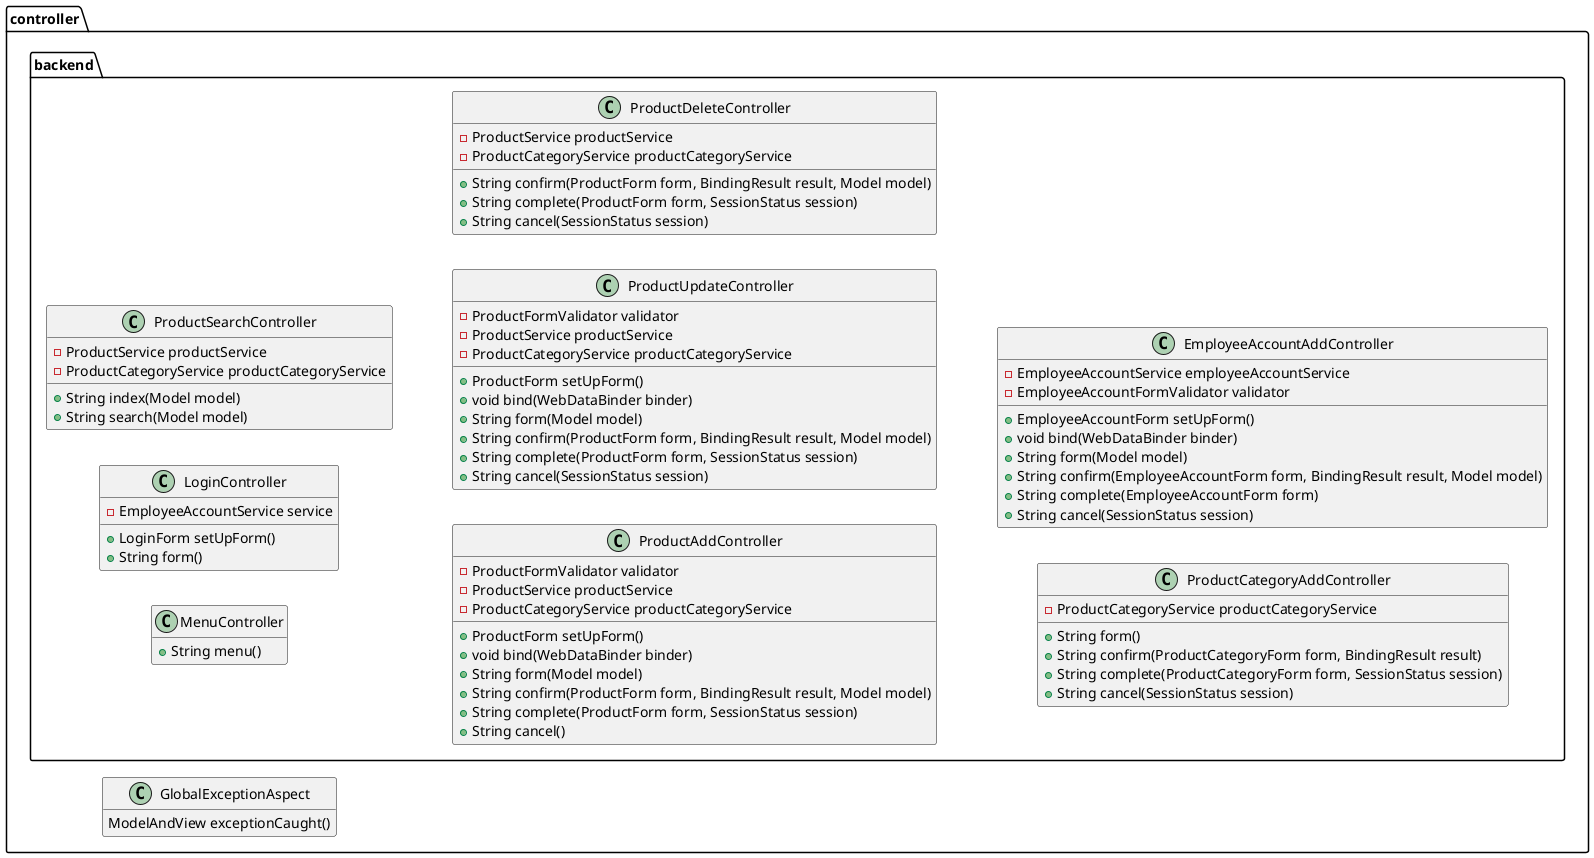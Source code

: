 @startuml

skinparam shadowing false
hide empty methods
hide empty fields
left to right direction

package controller{
    class GlobalExceptionAspect{
        ModelAndView exceptionCaught()
    }
    package backend{
        class MenuController{
            + String menu()
        }
        class LoginController{
            - EmployeeAccountService service
            + LoginForm setUpForm()
            + String form()
        }
        class ProductSearchController{
            - ProductService productService
            - ProductCategoryService productCategoryService
            + String index(Model model)
            + String search(Model model)
        }
        class ProductAddController{
            - ProductFormValidator validator
            - ProductService productService
            - ProductCategoryService productCategoryService
            + ProductForm setUpForm()
            + void bind(WebDataBinder binder)
            + String form(Model model)
            + String confirm(ProductForm form, BindingResult result, Model model)
            + String complete(ProductForm form, SessionStatus session)
            + String cancel()
        }
        class ProductUpdateController{
            - ProductFormValidator validator
            - ProductService productService
            - ProductCategoryService productCategoryService
            + ProductForm setUpForm()
            + void bind(WebDataBinder binder)
            + String form(Model model)
            + String confirm(ProductForm form, BindingResult result, Model model)
            + String complete(ProductForm form, SessionStatus session)
            + String cancel(SessionStatus session)
        }
        class ProductDeleteController{
            - ProductService productService
            - ProductCategoryService productCategoryService
            + String confirm(ProductForm form, BindingResult result, Model model)
            + String complete(ProductForm form, SessionStatus session)
            + String cancel(SessionStatus session)
        }
        class ProductCategoryAddController{
            - ProductCategoryService productCategoryService
            + String form()
            + String confirm(ProductCategoryForm form, BindingResult result)
            + String complete(ProductCategoryForm form, SessionStatus session)
            + String cancel(SessionStatus session)
        }
        class EmployeeAccountAddController{
            - EmployeeAccountService employeeAccountService
            - EmployeeAccountFormValidator validator
            + EmployeeAccountForm setUpForm()
            + void bind(WebDataBinder binder)
            + String form(Model model)
            + String confirm(EmployeeAccountForm form, BindingResult result, Model model)
            + String complete(EmployeeAccountForm form)
            + String cancel(SessionStatus session)
        }
    }
}

@enduml